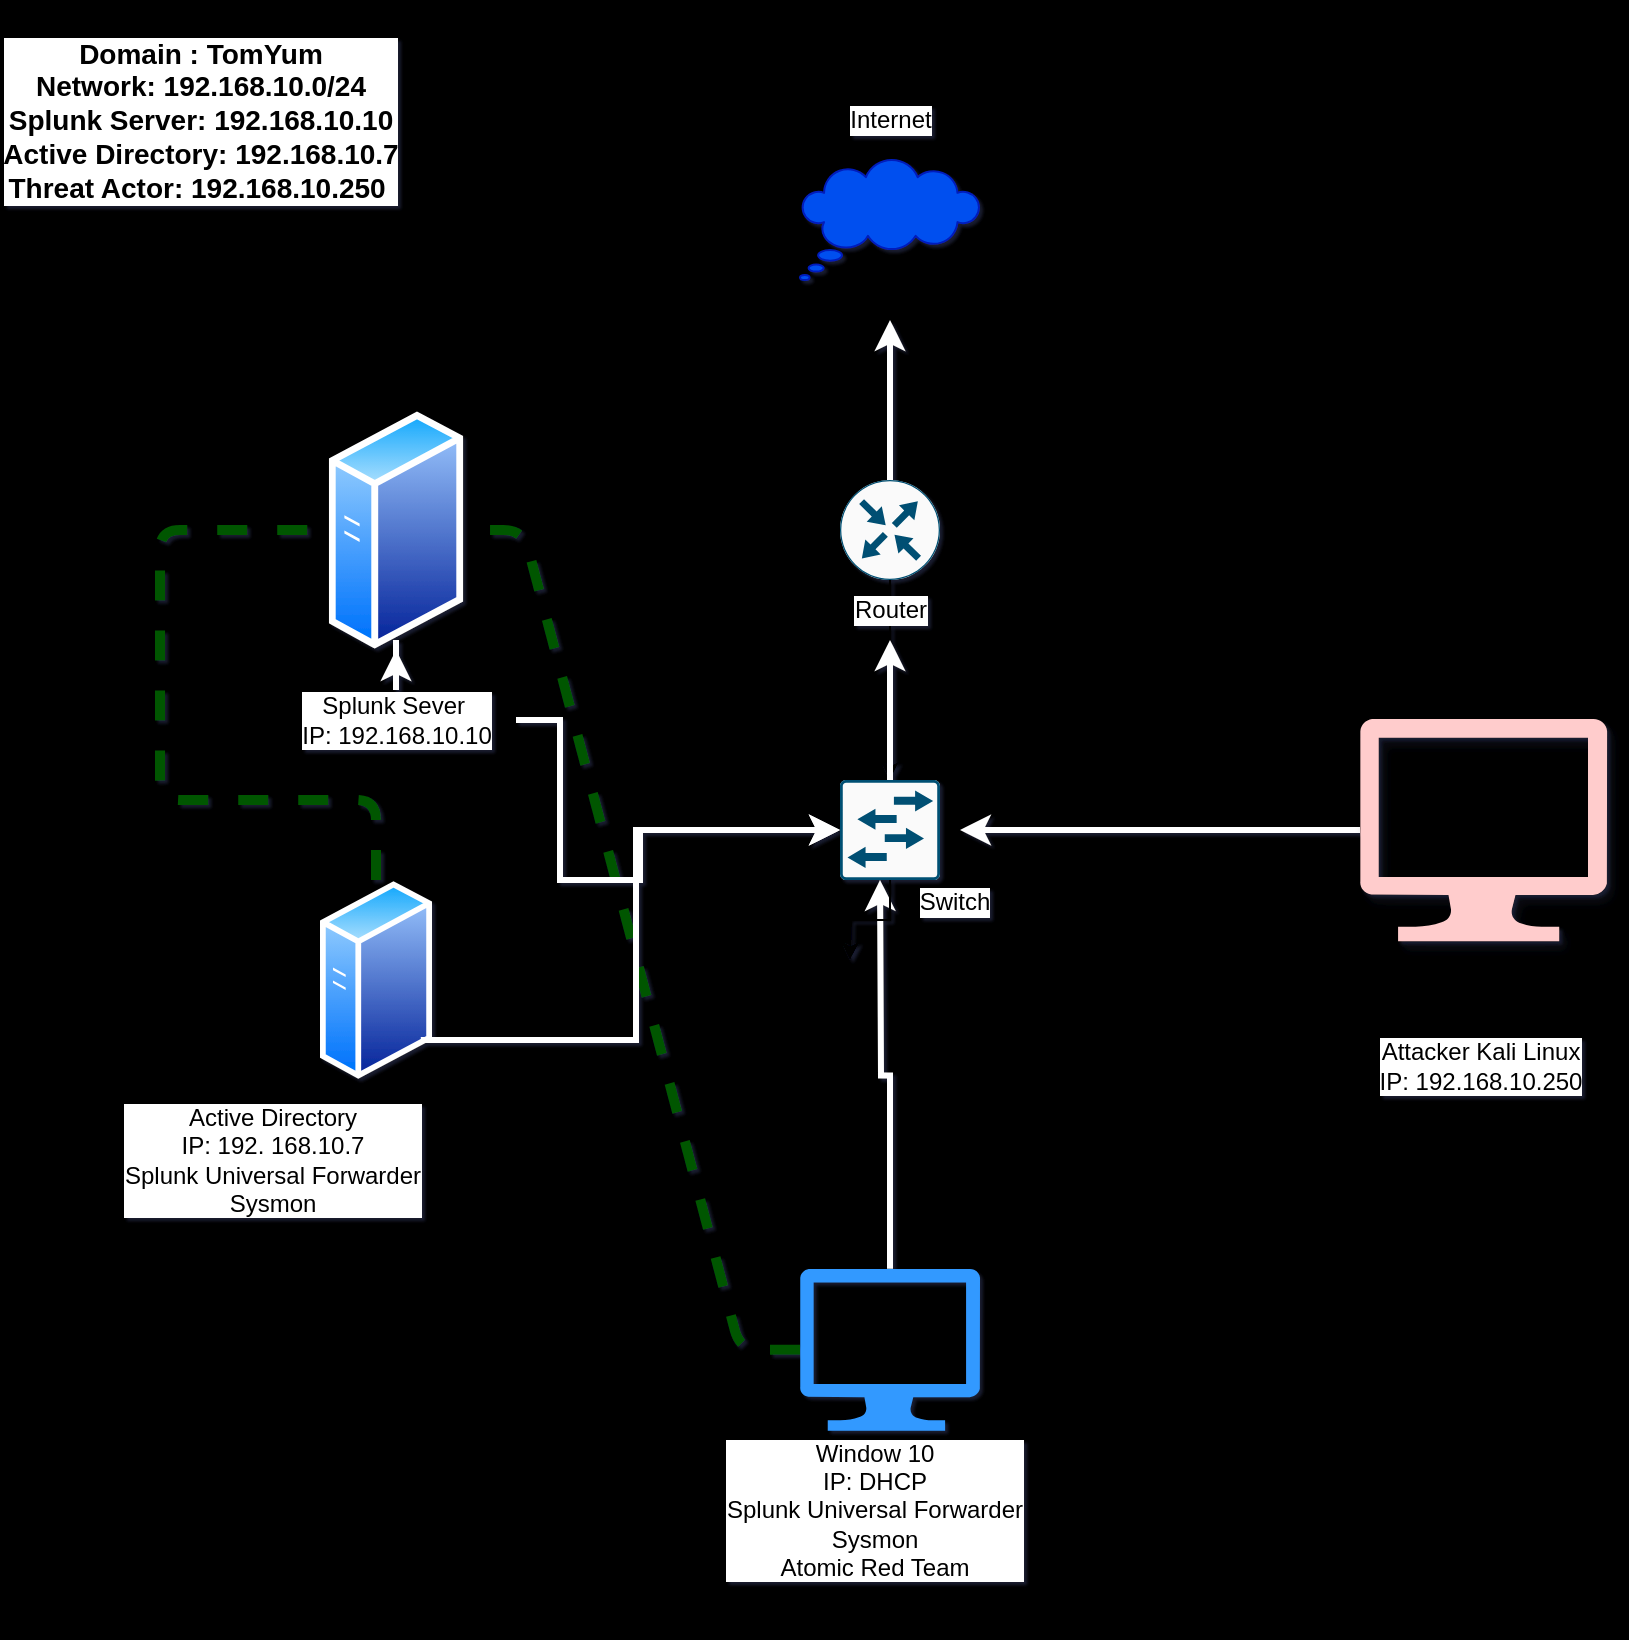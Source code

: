 <mxfile version="24.3.1" type="github">
  <diagram name="Page-1" id="bcGxM4BLLPS0nU-thGvx">
    <mxGraphModel dx="1006" dy="1097" grid="1" gridSize="40" guides="1" tooltips="1" connect="1" arrows="1" fold="1" page="0" pageScale="1" pageWidth="850" pageHeight="1100" background="#000000" math="0" shadow="1">
      <root>
        <mxCell id="0" />
        <mxCell id="1" parent="0" />
        <mxCell id="F2E87J5YGU-Is8CTN7Rq-43" style="edgeStyle=orthogonalEdgeStyle;rounded=1;orthogonalLoop=1;jettySize=auto;html=1;strokeColor=#005700;strokeWidth=5;align=center;verticalAlign=middle;fontFamily=Helvetica;fontSize=12;fontColor=default;labelBackgroundColor=default;endArrow=none;fillColor=#008a00;endFill=0;curved=0;dashed=1;" edge="1" parent="1" source="F2E87J5YGU-Is8CTN7Rq-5" target="F2E87J5YGU-Is8CTN7Rq-6">
          <mxGeometry relative="1" as="geometry">
            <Array as="points">
              <mxPoint x="268" y="400" />
              <mxPoint x="160" y="400" />
              <mxPoint x="160" y="265" />
            </Array>
          </mxGeometry>
        </mxCell>
        <mxCell id="F2E87J5YGU-Is8CTN7Rq-5" value="" style="image;aspect=fixed;perimeter=ellipsePerimeter;html=1;align=center;shadow=0;dashed=0;spacingTop=3;image=img/lib/active_directory/generic_server.svg;" vertex="1" parent="1">
          <mxGeometry x="240" y="440" width="56" height="100" as="geometry" />
        </mxCell>
        <mxCell id="F2E87J5YGU-Is8CTN7Rq-6" value="" style="image;aspect=fixed;perimeter=ellipsePerimeter;html=1;align=center;shadow=0;dashed=0;spacingTop=3;image=img/lib/active_directory/generic_server.svg;" vertex="1" parent="1">
          <mxGeometry x="244.4" y="205" width="67.2" height="120" as="geometry" />
        </mxCell>
        <mxCell id="F2E87J5YGU-Is8CTN7Rq-28" style="edgeStyle=orthogonalEdgeStyle;rounded=0;orthogonalLoop=1;jettySize=auto;html=1;strokeColor=#FFFFFF;strokeWidth=3;align=center;verticalAlign=middle;fontFamily=Helvetica;fontSize=12;fontColor=default;labelBackgroundColor=default;endArrow=classic;" edge="1" parent="1" source="F2E87J5YGU-Is8CTN7Rq-9">
          <mxGeometry relative="1" as="geometry">
            <mxPoint x="520" y="440" as="targetPoint" />
          </mxGeometry>
        </mxCell>
        <mxCell id="F2E87J5YGU-Is8CTN7Rq-42" style="edgeStyle=entityRelationEdgeStyle;rounded=1;orthogonalLoop=1;jettySize=auto;html=1;strokeColor=#005700;strokeWidth=5;align=center;verticalAlign=middle;fontFamily=Helvetica;fontSize=12;fontColor=default;labelBackgroundColor=default;endArrow=none;elbow=vertical;fillColor=#008a00;endFill=0;dashed=1;" edge="1" parent="1" source="F2E87J5YGU-Is8CTN7Rq-9" target="F2E87J5YGU-Is8CTN7Rq-6">
          <mxGeometry relative="1" as="geometry">
            <mxPoint x="280" y="700.6" as="sourcePoint" />
            <mxPoint x="80" y="360" as="targetPoint" />
          </mxGeometry>
        </mxCell>
        <mxCell id="F2E87J5YGU-Is8CTN7Rq-9" value="" style="sketch=0;aspect=fixed;pointerEvents=1;shadow=0;dashed=0;html=1;strokeColor=none;labelPosition=center;verticalLabelPosition=bottom;verticalAlign=top;align=center;fillColor=#3399FF;shape=mxgraph.azure.computer;fontFamily=Helvetica;fontSize=12;fontColor=default;labelBackgroundColor=default;" vertex="1" parent="1">
          <mxGeometry x="480" y="634.4" width="90" height="81" as="geometry" />
        </mxCell>
        <mxCell id="F2E87J5YGU-Is8CTN7Rq-27" style="edgeStyle=orthogonalEdgeStyle;rounded=0;orthogonalLoop=1;jettySize=auto;html=1;strokeColor=#FFFFFF;strokeWidth=3;align=center;verticalAlign=middle;fontFamily=Helvetica;fontSize=12;fontColor=default;labelBackgroundColor=default;endArrow=classic;" edge="1" parent="1" source="F2E87J5YGU-Is8CTN7Rq-10">
          <mxGeometry relative="1" as="geometry">
            <mxPoint x="560" y="415" as="targetPoint" />
          </mxGeometry>
        </mxCell>
        <mxCell id="F2E87J5YGU-Is8CTN7Rq-10" value="" style="sketch=0;aspect=fixed;pointerEvents=1;shadow=1;dashed=0;html=1;strokeColor=none;labelPosition=center;verticalLabelPosition=bottom;verticalAlign=top;align=center;fillColor=#FFCCCC;shape=mxgraph.azure.computer;fontFamily=Helvetica;fontSize=12;fontColor=default;labelBackgroundColor=default;" vertex="1" parent="1">
          <mxGeometry x="760" y="359.4" width="123.56" height="111.2" as="geometry" />
        </mxCell>
        <mxCell id="F2E87J5YGU-Is8CTN7Rq-14" style="edgeStyle=orthogonalEdgeStyle;rounded=0;orthogonalLoop=1;jettySize=auto;html=1;exitX=0.5;exitY=1;exitDx=0;exitDy=0;exitPerimeter=0;fontFamily=Helvetica;fontSize=12;fontColor=default;labelBackgroundColor=default;" edge="1" parent="1" source="F2E87J5YGU-Is8CTN7Rq-11">
          <mxGeometry relative="1" as="geometry">
            <mxPoint x="505" y="480" as="targetPoint" />
          </mxGeometry>
        </mxCell>
        <mxCell id="F2E87J5YGU-Is8CTN7Rq-23" style="edgeStyle=orthogonalEdgeStyle;rounded=0;orthogonalLoop=1;jettySize=auto;html=1;strokeColor=#FFFFFF;strokeWidth=3;align=center;verticalAlign=middle;fontFamily=Helvetica;fontSize=12;fontColor=default;labelBackgroundColor=default;endArrow=classic;" edge="1" parent="1" source="F2E87J5YGU-Is8CTN7Rq-12">
          <mxGeometry relative="1" as="geometry">
            <mxPoint x="525" y="160" as="targetPoint" />
          </mxGeometry>
        </mxCell>
        <mxCell id="F2E87J5YGU-Is8CTN7Rq-12" value="" style="sketch=0;points=[[0.5,0,0],[1,0.5,0],[0.5,1,0],[0,0.5,0],[0.145,0.145,0],[0.856,0.145,0],[0.855,0.856,0],[0.145,0.855,0]];verticalLabelPosition=bottom;html=1;verticalAlign=top;aspect=fixed;align=center;pointerEvents=1;shape=mxgraph.cisco19.rect;prIcon=router;fillColor=#FAFAFA;strokeColor=#005073;shadow=0;dashed=0;fontFamily=Helvetica;fontSize=12;fontColor=default;labelBackgroundColor=default;" vertex="1" parent="1">
          <mxGeometry x="500" y="240" width="50" height="50" as="geometry" />
        </mxCell>
        <mxCell id="F2E87J5YGU-Is8CTN7Rq-13" value="" style="whiteSpace=wrap;html=1;shape=mxgraph.basic.cloud_callout;shadow=0;dashed=0;strokeColor=#001DBC;align=center;verticalAlign=top;fontFamily=Helvetica;fontSize=12;labelBackgroundColor=default;fillColor=#0050ef;fontColor=#ffffff;" vertex="1" parent="1">
          <mxGeometry x="480" y="80" width="90" height="60" as="geometry" />
        </mxCell>
        <mxCell id="F2E87J5YGU-Is8CTN7Rq-15" value="" style="edgeStyle=orthogonalEdgeStyle;rounded=0;orthogonalLoop=1;jettySize=auto;html=1;exitX=0.5;exitY=1;exitDx=0;exitDy=0;exitPerimeter=0;fontFamily=Helvetica;fontSize=12;fontColor=default;labelBackgroundColor=default;" edge="1" parent="1" source="F2E87J5YGU-Is8CTN7Rq-12" target="F2E87J5YGU-Is8CTN7Rq-11">
          <mxGeometry relative="1" as="geometry">
            <mxPoint x="505" y="480" as="targetPoint" />
            <mxPoint x="505" y="315" as="sourcePoint" />
          </mxGeometry>
        </mxCell>
        <mxCell id="F2E87J5YGU-Is8CTN7Rq-24" style="edgeStyle=orthogonalEdgeStyle;rounded=0;orthogonalLoop=1;jettySize=auto;html=1;strokeColor=#FFFFFF;strokeWidth=3;align=center;verticalAlign=middle;fontFamily=Helvetica;fontSize=12;fontColor=default;labelBackgroundColor=default;endArrow=classic;" edge="1" parent="1" source="F2E87J5YGU-Is8CTN7Rq-11">
          <mxGeometry relative="1" as="geometry">
            <mxPoint x="525" y="320" as="targetPoint" />
          </mxGeometry>
        </mxCell>
        <mxCell id="F2E87J5YGU-Is8CTN7Rq-11" value="" style="sketch=0;points=[[0.015,0.015,0],[0.985,0.015,0],[0.985,0.985,0],[0.015,0.985,0],[0.25,0,0],[0.5,0,0],[0.75,0,0],[1,0.25,0],[1,0.5,0],[1,0.75,0],[0.75,1,0],[0.5,1,0],[0.25,1,0],[0,0.75,0],[0,0.5,0],[0,0.25,0]];verticalLabelPosition=bottom;html=1;verticalAlign=top;aspect=fixed;align=center;pointerEvents=1;shape=mxgraph.cisco19.rect;prIcon=l2_switch;fillColor=#FAFAFA;strokeColor=#005073;shadow=0;dashed=0;fontFamily=Helvetica;fontSize=12;fontColor=default;labelBackgroundColor=default;" vertex="1" parent="1">
          <mxGeometry x="500" y="390" width="50" height="50" as="geometry" />
        </mxCell>
        <mxCell id="F2E87J5YGU-Is8CTN7Rq-21" style="edgeStyle=orthogonalEdgeStyle;rounded=0;orthogonalLoop=1;jettySize=auto;html=1;entryX=0;entryY=0.5;entryDx=0;entryDy=0;entryPerimeter=0;strokeColor=#FFFFFF;strokeWidth=3;align=center;verticalAlign=middle;fontFamily=Helvetica;fontSize=12;fontColor=default;labelBackgroundColor=default;endArrow=classic;" edge="1" parent="1" source="F2E87J5YGU-Is8CTN7Rq-5" target="F2E87J5YGU-Is8CTN7Rq-11">
          <mxGeometry relative="1" as="geometry">
            <Array as="points">
              <mxPoint x="398" y="520" />
              <mxPoint x="398" y="415" />
            </Array>
          </mxGeometry>
        </mxCell>
        <mxCell id="F2E87J5YGU-Is8CTN7Rq-29" value="&lt;font style=&quot;font-size: 14px;&quot;&gt;Domain : TomYum&lt;br&gt;Network: 192.168.10.0/24&lt;/font&gt;&lt;div&gt;&lt;font style=&quot;font-size: 14px;&quot;&gt;Splunk Server: 192.168.10.10&lt;br&gt;Active Directory: 192.168.10.7&lt;/font&gt;&lt;/div&gt;&lt;div&gt;&lt;font style=&quot;font-size: 14px;&quot;&gt;Threat Actor: 192.168.10.250&amp;nbsp;&lt;/font&gt;&lt;/div&gt;" style="text;html=1;align=center;verticalAlign=middle;resizable=0;points=[];autosize=1;strokeColor=none;fillColor=none;fontFamily=Helvetica;fontSize=12;fontColor=default;labelBackgroundColor=default;strokeWidth=11;rotation=0;glass=1;fontStyle=1" vertex="1" parent="1">
          <mxGeometry x="80" width="200" height="120" as="geometry" />
        </mxCell>
        <mxCell id="F2E87J5YGU-Is8CTN7Rq-35" value="" style="edgeStyle=orthogonalEdgeStyle;rounded=0;orthogonalLoop=1;jettySize=auto;html=1;strokeColor=#FFFFFF;strokeWidth=3;align=center;verticalAlign=middle;fontFamily=Helvetica;fontSize=12;fontColor=default;labelBackgroundColor=default;endArrow=classic;" edge="1" parent="1" source="F2E87J5YGU-Is8CTN7Rq-30" target="F2E87J5YGU-Is8CTN7Rq-6">
          <mxGeometry relative="1" as="geometry" />
        </mxCell>
        <mxCell id="F2E87J5YGU-Is8CTN7Rq-36" style="edgeStyle=orthogonalEdgeStyle;rounded=0;orthogonalLoop=1;jettySize=auto;html=1;strokeColor=#FFFFFF;strokeWidth=3;align=center;verticalAlign=middle;fontFamily=Helvetica;fontSize=12;fontColor=default;labelBackgroundColor=default;endArrow=classic;" edge="1" parent="1" source="F2E87J5YGU-Is8CTN7Rq-30" target="F2E87J5YGU-Is8CTN7Rq-11">
          <mxGeometry relative="1" as="geometry">
            <mxPoint x="400" y="400" as="targetPoint" />
            <Array as="points">
              <mxPoint x="360" y="360" />
              <mxPoint x="360" y="440" />
              <mxPoint x="400" y="440" />
              <mxPoint x="400" y="415" />
            </Array>
          </mxGeometry>
        </mxCell>
        <mxCell id="F2E87J5YGU-Is8CTN7Rq-30" value="Splunk Sever&amp;nbsp;&lt;br&gt;IP: 192.168.10.10" style="text;html=1;align=center;verticalAlign=middle;resizable=0;points=[];autosize=1;strokeColor=none;fillColor=none;fontFamily=Helvetica;fontSize=12;fontColor=default;labelBackgroundColor=default;" vertex="1" parent="1">
          <mxGeometry x="218" y="340" width="120" height="40" as="geometry" />
        </mxCell>
        <mxCell id="F2E87J5YGU-Is8CTN7Rq-31" value="Active Directory&lt;br&gt;IP: 192. 168.10.7&lt;br&gt;Splunk Universal Forwarder&lt;div&gt;Sysmon&lt;/div&gt;" style="text;html=1;align=center;verticalAlign=middle;resizable=0;points=[];autosize=1;strokeColor=none;fillColor=none;fontFamily=Helvetica;fontSize=12;fontColor=default;labelBackgroundColor=default;" vertex="1" parent="1">
          <mxGeometry x="136" y="540" width="160" height="80" as="geometry" />
        </mxCell>
        <mxCell id="F2E87J5YGU-Is8CTN7Rq-37" value="Window 10&lt;div&gt;IP: DHCP&lt;/div&gt;&lt;div&gt;Splunk Universal Forwarder&lt;br&gt;Sysmon&lt;/div&gt;&lt;div&gt;Atomic Red Team&lt;/div&gt;" style="text;html=1;align=center;verticalAlign=middle;resizable=0;points=[];autosize=1;strokeColor=none;fillColor=none;fontFamily=Helvetica;fontSize=12;fontColor=default;labelBackgroundColor=default;" vertex="1" parent="1">
          <mxGeometry x="437" y="695.4" width="160" height="120" as="geometry" />
        </mxCell>
        <mxCell id="F2E87J5YGU-Is8CTN7Rq-38" value="Internet" style="text;html=1;align=center;verticalAlign=middle;resizable=0;points=[];autosize=1;fontFamily=Helvetica;fontSize=12;labelBackgroundColor=default;strokeWidth=8;" vertex="1" parent="1">
          <mxGeometry x="485" y="40" width="80" height="40" as="geometry" />
        </mxCell>
        <mxCell id="F2E87J5YGU-Is8CTN7Rq-39" value="Attacker Kali Linux&lt;div&gt;IP: 192.168.10.250&lt;/div&gt;" style="text;html=1;align=center;verticalAlign=middle;resizable=0;points=[];autosize=1;strokeColor=none;fillColor=none;fontFamily=Helvetica;fontSize=12;fontColor=default;labelBackgroundColor=default;" vertex="1" parent="1">
          <mxGeometry x="760" y="513" width="120" height="40" as="geometry" />
        </mxCell>
        <mxCell id="F2E87J5YGU-Is8CTN7Rq-40" value="Router" style="text;html=1;align=center;verticalAlign=middle;resizable=0;points=[];autosize=1;strokeColor=none;fillColor=none;fontFamily=Helvetica;fontSize=12;fontColor=default;labelBackgroundColor=default;" vertex="1" parent="1">
          <mxGeometry x="485" y="285" width="80" height="40" as="geometry" />
        </mxCell>
        <mxCell id="F2E87J5YGU-Is8CTN7Rq-41" value="Switch" style="text;html=1;align=center;verticalAlign=middle;resizable=0;points=[];autosize=1;strokeColor=none;fillColor=none;fontFamily=Helvetica;fontSize=12;fontColor=default;labelBackgroundColor=default;" vertex="1" parent="1">
          <mxGeometry x="517" y="430.6" width="80" height="40" as="geometry" />
        </mxCell>
      </root>
    </mxGraphModel>
  </diagram>
</mxfile>
